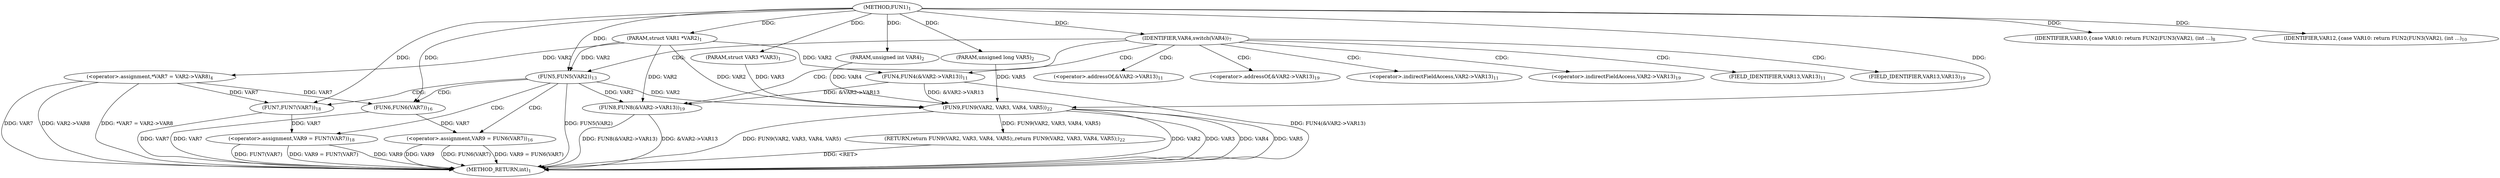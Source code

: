 digraph "FUN1" {  
"8" [label = <(METHOD,FUN1)<SUB>1</SUB>> ]
"59" [label = <(METHOD_RETURN,int)<SUB>1</SUB>> ]
"9" [label = <(PARAM,struct VAR1 *VAR2)<SUB>1</SUB>> ]
"10" [label = <(PARAM,struct VAR3 *VAR3)<SUB>1</SUB>> ]
"11" [label = <(PARAM,unsigned int VAR4)<SUB>2</SUB>> ]
"12" [label = <(PARAM,unsigned long VAR5)<SUB>2</SUB>> ]
"15" [label = <(&lt;operator&gt;.assignment,*VAR7 = VAR2-&gt;VAR8)<SUB>4</SUB>> ]
"22" [label = <(IDENTIFIER,VAR4,switch(VAR4))<SUB>7</SUB>> ]
"25" [label = <(IDENTIFIER,VAR10,{
	case VAR10:
 		return FUN2(FUN3(VAR2), (int ...)<SUB>8</SUB>> ]
"27" [label = <(IDENTIFIER,VAR12,{
	case VAR10:
 		return FUN2(FUN3(VAR2), (int ...)<SUB>10</SUB>> ]
"28" [label = <(FUN4,FUN4(&amp;VAR2-&gt;VAR13))<SUB>11</SUB>> ]
"47" [label = <(FUN8,FUN8(&amp;VAR2-&gt;VAR13))<SUB>19</SUB>> ]
"53" [label = <(RETURN,return FUN9(VAR2, VAR3, VAR4, VAR5);,return FUN9(VAR2, VAR3, VAR4, VAR5);)<SUB>22</SUB>> ]
"34" [label = <(FUN5,FUN5(VAR2))<SUB>13</SUB>> ]
"54" [label = <(FUN9,FUN9(VAR2, VAR3, VAR4, VAR5))<SUB>22</SUB>> ]
"37" [label = <(&lt;operator&gt;.assignment,VAR9 = FUN6(VAR7))<SUB>16</SUB>> ]
"43" [label = <(&lt;operator&gt;.assignment,VAR9 = FUN7(VAR7))<SUB>18</SUB>> ]
"39" [label = <(FUN6,FUN6(VAR7))<SUB>16</SUB>> ]
"45" [label = <(FUN7,FUN7(VAR7))<SUB>18</SUB>> ]
"29" [label = <(&lt;operator&gt;.addressOf,&amp;VAR2-&gt;VAR13)<SUB>11</SUB>> ]
"48" [label = <(&lt;operator&gt;.addressOf,&amp;VAR2-&gt;VAR13)<SUB>19</SUB>> ]
"30" [label = <(&lt;operator&gt;.indirectFieldAccess,VAR2-&gt;VAR13)<SUB>11</SUB>> ]
"49" [label = <(&lt;operator&gt;.indirectFieldAccess,VAR2-&gt;VAR13)<SUB>19</SUB>> ]
"32" [label = <(FIELD_IDENTIFIER,VAR13,VAR13)<SUB>11</SUB>> ]
"51" [label = <(FIELD_IDENTIFIER,VAR13,VAR13)<SUB>19</SUB>> ]
  "53" -> "59"  [ label = "DDG: &lt;RET&gt;"] 
  "15" -> "59"  [ label = "DDG: VAR7"] 
  "15" -> "59"  [ label = "DDG: VAR2-&gt;VAR8"] 
  "15" -> "59"  [ label = "DDG: *VAR7 = VAR2-&gt;VAR8"] 
  "28" -> "59"  [ label = "DDG: FUN4(&amp;VAR2-&gt;VAR13)"] 
  "34" -> "59"  [ label = "DDG: FUN5(VAR2)"] 
  "43" -> "59"  [ label = "DDG: VAR9"] 
  "45" -> "59"  [ label = "DDG: VAR7"] 
  "43" -> "59"  [ label = "DDG: FUN7(VAR7)"] 
  "43" -> "59"  [ label = "DDG: VAR9 = FUN7(VAR7)"] 
  "37" -> "59"  [ label = "DDG: VAR9"] 
  "39" -> "59"  [ label = "DDG: VAR7"] 
  "37" -> "59"  [ label = "DDG: FUN6(VAR7)"] 
  "37" -> "59"  [ label = "DDG: VAR9 = FUN6(VAR7)"] 
  "47" -> "59"  [ label = "DDG: &amp;VAR2-&gt;VAR13"] 
  "47" -> "59"  [ label = "DDG: FUN8(&amp;VAR2-&gt;VAR13)"] 
  "54" -> "59"  [ label = "DDG: VAR2"] 
  "54" -> "59"  [ label = "DDG: VAR3"] 
  "54" -> "59"  [ label = "DDG: VAR4"] 
  "54" -> "59"  [ label = "DDG: VAR5"] 
  "54" -> "59"  [ label = "DDG: FUN9(VAR2, VAR3, VAR4, VAR5)"] 
  "8" -> "9"  [ label = "DDG: "] 
  "8" -> "10"  [ label = "DDG: "] 
  "8" -> "11"  [ label = "DDG: "] 
  "8" -> "12"  [ label = "DDG: "] 
  "9" -> "15"  [ label = "DDG: VAR2"] 
  "8" -> "22"  [ label = "DDG: "] 
  "8" -> "25"  [ label = "DDG: "] 
  "8" -> "27"  [ label = "DDG: "] 
  "54" -> "53"  [ label = "DDG: FUN9(VAR2, VAR3, VAR4, VAR5)"] 
  "9" -> "28"  [ label = "DDG: VAR2"] 
  "28" -> "47"  [ label = "DDG: &amp;VAR2-&gt;VAR13"] 
  "9" -> "47"  [ label = "DDG: VAR2"] 
  "34" -> "47"  [ label = "DDG: VAR2"] 
  "9" -> "34"  [ label = "DDG: VAR2"] 
  "8" -> "34"  [ label = "DDG: "] 
  "39" -> "37"  [ label = "DDG: VAR7"] 
  "9" -> "54"  [ label = "DDG: VAR2"] 
  "34" -> "54"  [ label = "DDG: VAR2"] 
  "8" -> "54"  [ label = "DDG: "] 
  "28" -> "54"  [ label = "DDG: &amp;VAR2-&gt;VAR13"] 
  "10" -> "54"  [ label = "DDG: VAR3"] 
  "11" -> "54"  [ label = "DDG: VAR4"] 
  "12" -> "54"  [ label = "DDG: VAR5"] 
  "45" -> "43"  [ label = "DDG: VAR7"] 
  "15" -> "39"  [ label = "DDG: VAR7"] 
  "8" -> "39"  [ label = "DDG: "] 
  "15" -> "45"  [ label = "DDG: VAR7"] 
  "8" -> "45"  [ label = "DDG: "] 
  "22" -> "47"  [ label = "CDG: "] 
  "22" -> "30"  [ label = "CDG: "] 
  "22" -> "34"  [ label = "CDG: "] 
  "22" -> "48"  [ label = "CDG: "] 
  "22" -> "32"  [ label = "CDG: "] 
  "22" -> "49"  [ label = "CDG: "] 
  "22" -> "51"  [ label = "CDG: "] 
  "22" -> "28"  [ label = "CDG: "] 
  "22" -> "29"  [ label = "CDG: "] 
  "34" -> "37"  [ label = "CDG: "] 
  "34" -> "45"  [ label = "CDG: "] 
  "34" -> "39"  [ label = "CDG: "] 
  "34" -> "43"  [ label = "CDG: "] 
}
